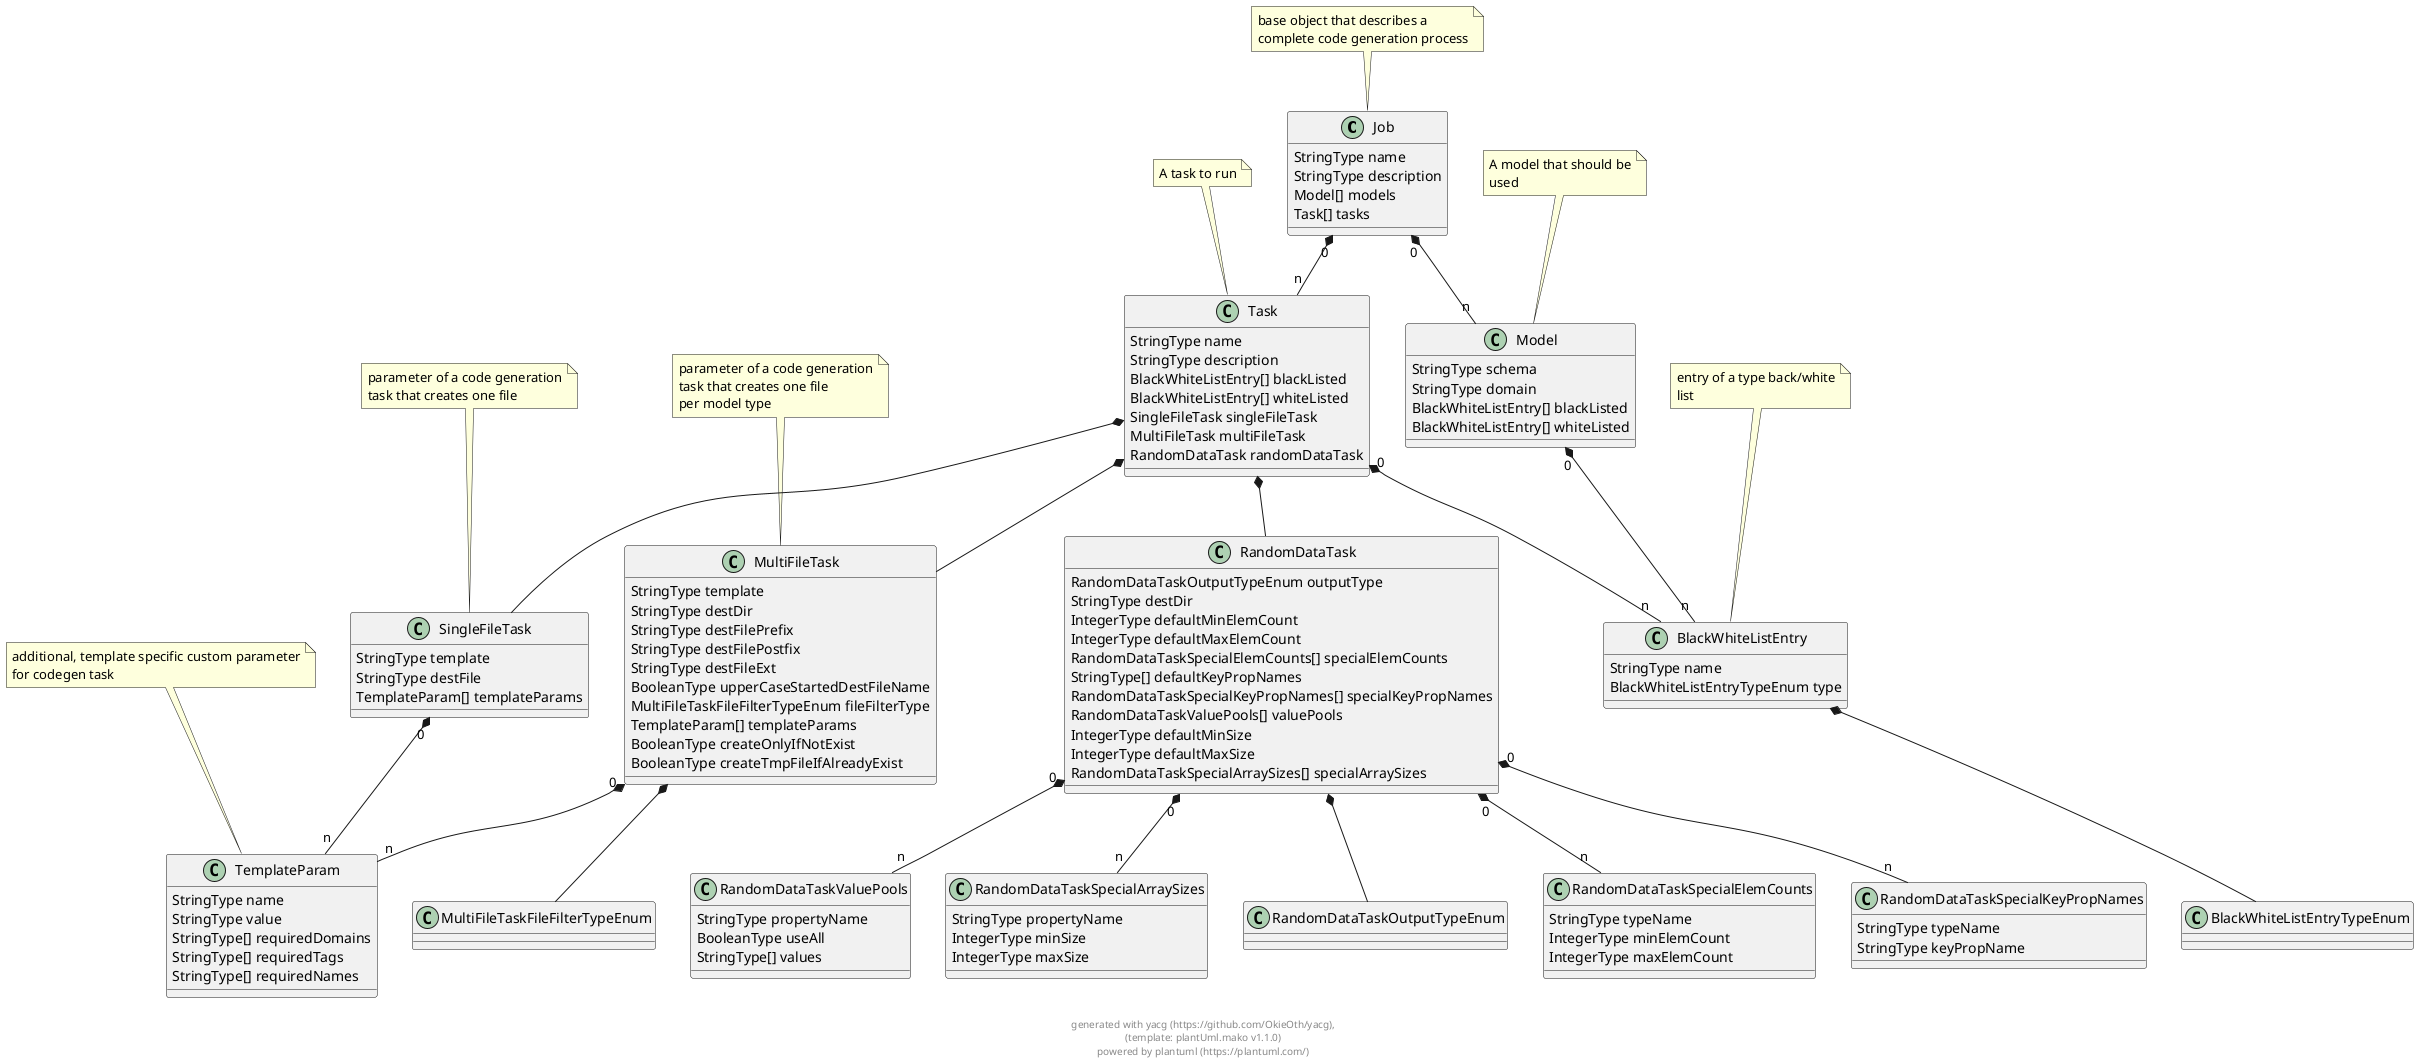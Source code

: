 
@startuml

class Job {
    StringType name 
    StringType description 
    Model[] models 
    Task[] tasks 
}
 
note top: base object that describes a\ncomplete code generation process

class Model {
    StringType schema 
    StringType domain 
    BlackWhiteListEntry[] blackListed 
    BlackWhiteListEntry[] whiteListed 
}
 
note top: A model that should be\nused

class Task {
    StringType name 
    StringType description 
    BlackWhiteListEntry[] blackListed 
    BlackWhiteListEntry[] whiteListed 
    SingleFileTask singleFileTask 
    MultiFileTask multiFileTask 
    RandomDataTask randomDataTask 
}
 
note top: A task to run

class BlackWhiteListEntry {
    StringType name 
    BlackWhiteListEntryTypeEnum type 
}
 
note top: entry of a type back/white\nlist

class BlackWhiteListEntryTypeEnum {
}
 

class SingleFileTask {
    StringType template 
    StringType destFile 
    TemplateParam[] templateParams 
}
 
note top: parameter of a code generation\ntask that creates one file

class TemplateParam {
    StringType name 
    StringType value 
    StringType[] requiredDomains 
    StringType[] requiredTags 
    StringType[] requiredNames 
}
 
note top: additional, template specific custom parameter\nfor codegen task

class MultiFileTask {
    StringType template 
    StringType destDir 
    StringType destFilePrefix 
    StringType destFilePostfix 
    StringType destFileExt 
    BooleanType upperCaseStartedDestFileName 
    MultiFileTaskFileFilterTypeEnum fileFilterType 
    TemplateParam[] templateParams 
    BooleanType createOnlyIfNotExist 
    BooleanType createTmpFileIfAlreadyExist 
}
 
note top: parameter of a code generation\ntask that creates one file\nper model type

class MultiFileTaskFileFilterTypeEnum {
}
 

class RandomDataTask {
    RandomDataTaskOutputTypeEnum outputType 
    StringType destDir 
    IntegerType defaultMinElemCount 
    IntegerType defaultMaxElemCount 
    RandomDataTaskSpecialElemCounts[] specialElemCounts 
    StringType[] defaultKeyPropNames 
    RandomDataTaskSpecialKeyPropNames[] specialKeyPropNames 
    RandomDataTaskValuePools[] valuePools 
    IntegerType defaultMinSize 
    IntegerType defaultMaxSize 
    RandomDataTaskSpecialArraySizes[] specialArraySizes 
}
 

class RandomDataTaskOutputTypeEnum {
}
 

class RandomDataTaskSpecialElemCounts {
    StringType typeName 
    IntegerType minElemCount 
    IntegerType maxElemCount 
}
 

class RandomDataTaskSpecialKeyPropNames {
    StringType typeName 
    StringType keyPropName 
}
 

class RandomDataTaskValuePools {
    StringType propertyName 
    BooleanType useAll 
    StringType[] values 
}
 

class RandomDataTaskSpecialArraySizes {
    StringType propertyName 
    IntegerType minSize 
    IntegerType maxSize 
}
 


    
Job "0" *-- "n" Model        
            
Job "0" *-- "n" Task        
            
    
Model "0" *-- "n" BlackWhiteListEntry        
            
    
Task "0" *-- "n" BlackWhiteListEntry        
            
Task  *--  SingleFileTask        
            
Task  *--  MultiFileTask        
            
Task  *--  RandomDataTask        
            
    
BlackWhiteListEntry  *--  BlackWhiteListEntryTypeEnum        
            
    
    
SingleFileTask "0" *-- "n" TemplateParam        
            
    
    
MultiFileTask  *--  MultiFileTaskFileFilterTypeEnum        
            
MultiFileTask "0" *-- "n" TemplateParam        
            
    
    
RandomDataTask  *--  RandomDataTaskOutputTypeEnum        
            
RandomDataTask "0" *-- "n" RandomDataTaskSpecialElemCounts        
            
RandomDataTask "0" *-- "n" RandomDataTaskSpecialKeyPropNames        
            
RandomDataTask "0" *-- "n" RandomDataTaskValuePools        
            
RandomDataTask "0" *-- "n" RandomDataTaskSpecialArraySizes        
            
    
    
    
    
    

footer \ngenerated with yacg (https://github.com/OkieOth/yacg),\n(template: plantUml.mako v1.1.0)\npowered by plantuml (https://plantuml.com/)
@enduml